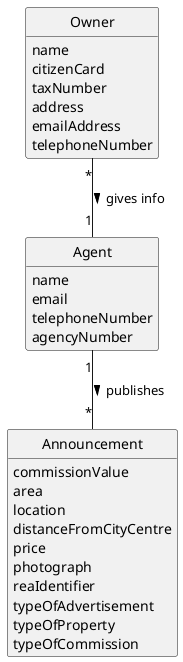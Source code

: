 @startuml
skinparam monochrome true
skinparam packageStyle rectangle
skinparam shadowing false

skinparam classAttributeIconSize 0

hide circle
hide methods

class Owner {
    name
    citizenCard
    taxNumber
    address
    emailAddress
    telephoneNumber
}

class Agent {
    name
    email
    telephoneNumber
    agencyNumber
}

class Announcement {
    commissionValue
    area
    location
    distanceFromCityCentre
    price
    photograph
    reaIdentifier
    typeOfAdvertisement
    typeOfProperty
    typeOfCommission
}

Owner "*" -- "1" Agent: gives info >
Agent "1" -- "*" Announcement : > publishes
@enduml
